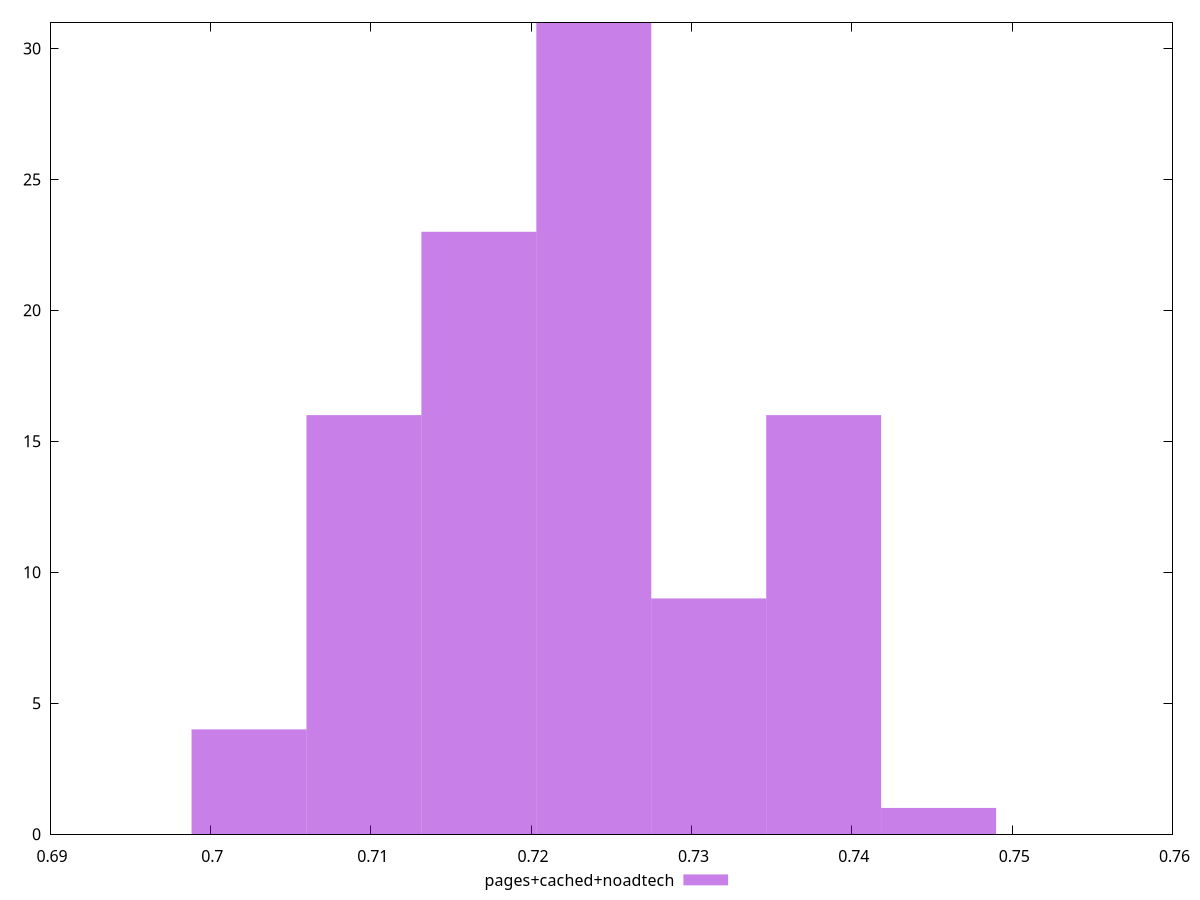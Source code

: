 $_pagesCachedNoadtech <<EOF
0.7239121396906045 31
0.738247033545864 16
0.7310795866182342 9
0.7167446927629747 23
0.709577245835345 16
0.7024097989077153 4
0.7454144804734937 1
EOF
set key outside below
set terminal pngcairo
set output "report_00004_2020-11-02T20-21-41.718Z/performance_score/pages+cached+noadtech//hist.png"
set yrange [0:31]
set boxwidth 0.007167446927629747
set style fill transparent solid 0.5 noborder
plot $_pagesCachedNoadtech title "pages+cached+noadtech" with boxes ,